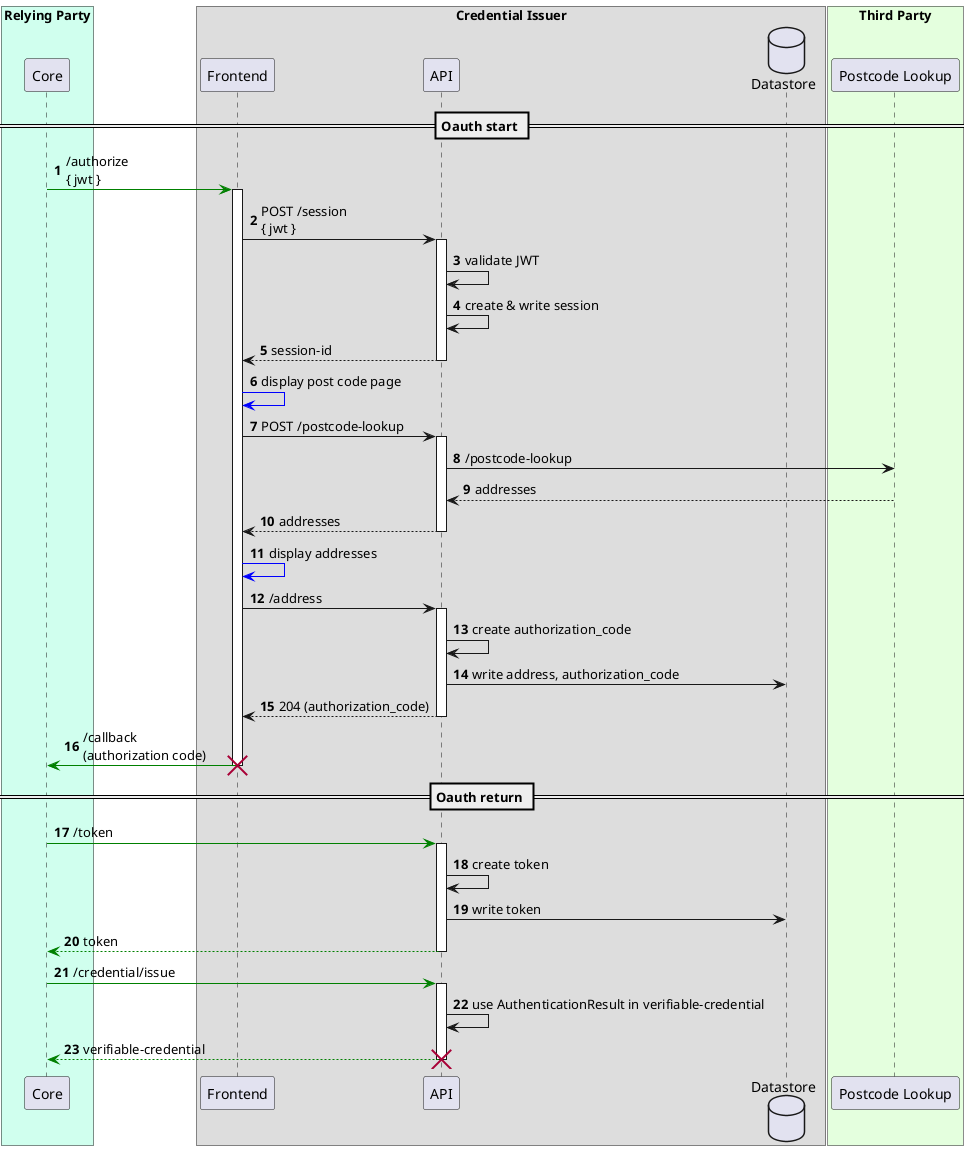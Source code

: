 @startuml
'https://plantuml.com/sequence-diagram

autonumber
skinparam backgroundColor #ffffff

'actor User
box "Relying Party" #d0ffee
participant Core as core
end box

box "Credential Issuer"
participant Frontend as fe
participant API as api
database Datastore as db

box "Third Party" #e4ffde
participant "Postcode Lookup" as pcl
end box
== Oauth start ==

core -[#green]> fe : /authorize\n{ jwt }
activate fe

fe -> api: POST /session\n{ jwt }
activate api
api -> api: validate JWT
api -> api: create & write session
return session-id



fe-[#blue]>fe: display post code page

fe -> api: POST /postcode-lookup
activate api
api->pcl: /postcode-lookup
api<--pcl: addresses
return addresses

fe-[#blue]>fe: display addresses

fe->api: /address
activate api

api -> api: create authorization_code
api -> db: write address, authorization_code
return 204 (authorization_code)

core <[#green]- fe: /callback\n(authorization code)
destroy fe
== Oauth return ==



core -[#green]> api: /token
activate api
api -> api: create token
api -> db: write token
return token
core -[#green]> api: /credential/issue
activate api
api -> api: use AuthenticationResult in verifiable-credential
return verifiable-credential


destroy api
@enduml
